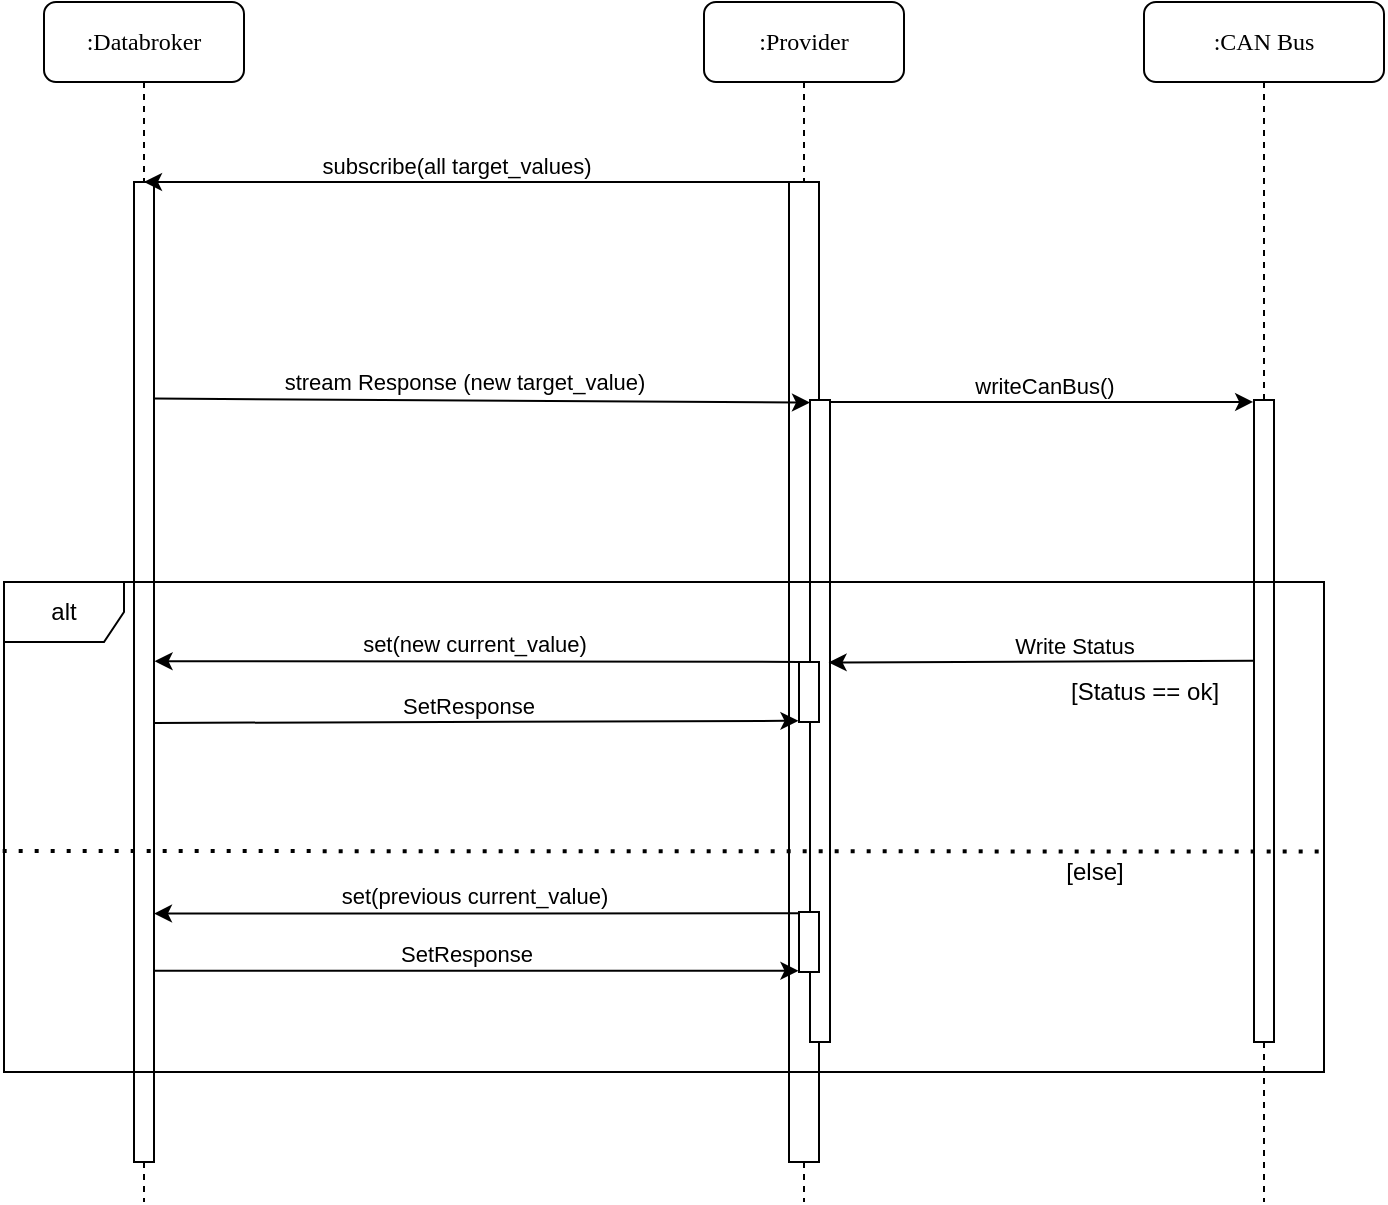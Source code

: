 <mxfile version="24.2.8" type="device">
  <diagram name="Page-1" id="13e1069c-82ec-6db2-03f1-153e76fe0fe0">
    <mxGraphModel dx="2359" dy="693" grid="1" gridSize="10" guides="1" tooltips="1" connect="1" arrows="1" fold="1" page="1" pageScale="1" pageWidth="1100" pageHeight="850" background="none" math="0" shadow="0">
      <root>
        <mxCell id="0" />
        <mxCell id="1" parent="0" />
        <mxCell id="bi6dFwhKYBM0Y18AbogB-19" value=":Databroker" style="shape=umlLifeline;perimeter=lifelinePerimeter;whiteSpace=wrap;html=1;container=1;collapsible=0;recursiveResize=0;outlineConnect=0;rounded=1;shadow=0;comic=0;labelBackgroundColor=none;strokeWidth=1;fontFamily=Verdana;fontSize=12;align=center;" parent="1" vertex="1">
          <mxGeometry x="10" y="10" width="100" height="600" as="geometry" />
        </mxCell>
        <mxCell id="bi6dFwhKYBM0Y18AbogB-20" value="" style="html=1;points=[];perimeter=orthogonalPerimeter;rounded=0;shadow=0;comic=0;labelBackgroundColor=none;strokeWidth=1;fontFamily=Verdana;fontSize=12;align=center;" parent="bi6dFwhKYBM0Y18AbogB-19" vertex="1">
          <mxGeometry x="45" y="90" width="10" height="490" as="geometry" />
        </mxCell>
        <mxCell id="bi6dFwhKYBM0Y18AbogB-21" value=":Provider" style="shape=umlLifeline;perimeter=lifelinePerimeter;whiteSpace=wrap;html=1;container=1;collapsible=0;recursiveResize=0;outlineConnect=0;rounded=1;shadow=0;comic=0;labelBackgroundColor=none;strokeWidth=1;fontFamily=Verdana;fontSize=12;align=center;" parent="1" vertex="1">
          <mxGeometry x="340" y="10" width="100" height="600" as="geometry" />
        </mxCell>
        <mxCell id="bi6dFwhKYBM0Y18AbogB-22" value="" style="html=1;points=[];perimeter=orthogonalPerimeter;rounded=0;shadow=0;comic=0;labelBackgroundColor=none;strokeWidth=1;fontFamily=Verdana;fontSize=12;align=center;" parent="bi6dFwhKYBM0Y18AbogB-21" vertex="1">
          <mxGeometry x="42.5" y="90" width="15" height="490" as="geometry" />
        </mxCell>
        <mxCell id="bi6dFwhKYBM0Y18AbogB-23" value="" style="html=1;points=[];perimeter=orthogonalPerimeter;rounded=0;shadow=0;comic=0;labelBackgroundColor=none;strokeWidth=1;fontFamily=Verdana;fontSize=12;align=center;" parent="bi6dFwhKYBM0Y18AbogB-21" vertex="1">
          <mxGeometry x="53" y="199" width="10" height="321" as="geometry" />
        </mxCell>
        <mxCell id="bi6dFwhKYBM0Y18AbogB-66" value="" style="html=1;points=[];perimeter=orthogonalPerimeter;rounded=0;shadow=0;comic=0;labelBackgroundColor=none;strokeWidth=1;fontFamily=Verdana;fontSize=12;align=center;" parent="bi6dFwhKYBM0Y18AbogB-21" vertex="1">
          <mxGeometry x="47.5" y="330" width="10" height="30" as="geometry" />
        </mxCell>
        <mxCell id="bi6dFwhKYBM0Y18AbogB-34" value="" style="endArrow=classic;html=1;rounded=0;exitX=0.041;exitY=0;exitDx=0;exitDy=0;exitPerimeter=0;" parent="1" source="bi6dFwhKYBM0Y18AbogB-22" target="bi6dFwhKYBM0Y18AbogB-19" edge="1">
          <mxGeometry width="50" height="50" relative="1" as="geometry">
            <mxPoint x="180" y="220" as="sourcePoint" />
            <mxPoint x="230" y="170" as="targetPoint" />
          </mxGeometry>
        </mxCell>
        <mxCell id="bi6dFwhKYBM0Y18AbogB-35" value="subscribe(all target_values)" style="edgeLabel;html=1;align=center;verticalAlign=middle;resizable=0;points=[];" parent="bi6dFwhKYBM0Y18AbogB-34" vertex="1" connectable="0">
          <mxGeometry x="0.036" y="-1" relative="1" as="geometry">
            <mxPoint y="-7" as="offset" />
          </mxGeometry>
        </mxCell>
        <mxCell id="bi6dFwhKYBM0Y18AbogB-39" value=":CAN Bus" style="shape=umlLifeline;perimeter=lifelinePerimeter;whiteSpace=wrap;html=1;container=1;collapsible=0;recursiveResize=0;outlineConnect=0;rounded=1;shadow=0;comic=0;labelBackgroundColor=none;strokeWidth=1;fontFamily=Verdana;fontSize=12;align=center;" parent="1" vertex="1">
          <mxGeometry x="560" y="10" width="120" height="600" as="geometry" />
        </mxCell>
        <mxCell id="bi6dFwhKYBM0Y18AbogB-40" value="" style="html=1;points=[];perimeter=orthogonalPerimeter;rounded=0;shadow=0;comic=0;labelBackgroundColor=none;strokeWidth=1;fontFamily=Verdana;fontSize=12;align=center;" parent="bi6dFwhKYBM0Y18AbogB-39" vertex="1">
          <mxGeometry x="55" y="199" width="10" height="321" as="geometry" />
        </mxCell>
        <mxCell id="bi6dFwhKYBM0Y18AbogB-61" value="alt" style="shape=umlFrame;whiteSpace=wrap;html=1;pointerEvents=0;" parent="bi6dFwhKYBM0Y18AbogB-39" vertex="1">
          <mxGeometry x="-570" y="290" width="660" height="245" as="geometry" />
        </mxCell>
        <mxCell id="bi6dFwhKYBM0Y18AbogB-64" value="" style="endArrow=none;dashed=1;html=1;dashPattern=1 3;strokeWidth=2;rounded=0;exitX=-0.001;exitY=0.549;exitDx=0;exitDy=0;exitPerimeter=0;entryX=1;entryY=0.55;entryDx=0;entryDy=0;entryPerimeter=0;" parent="bi6dFwhKYBM0Y18AbogB-39" source="bi6dFwhKYBM0Y18AbogB-61" target="bi6dFwhKYBM0Y18AbogB-61" edge="1">
          <mxGeometry width="50" height="50" relative="1" as="geometry">
            <mxPoint x="-310" y="290" as="sourcePoint" />
            <mxPoint x="-260" y="240" as="targetPoint" />
          </mxGeometry>
        </mxCell>
        <mxCell id="bi6dFwhKYBM0Y18AbogB-68" value="[else]" style="text;html=1;align=center;verticalAlign=middle;resizable=0;points=[];autosize=1;strokeColor=none;fillColor=none;" parent="bi6dFwhKYBM0Y18AbogB-39" vertex="1">
          <mxGeometry x="-50" y="420" width="50" height="30" as="geometry" />
        </mxCell>
        <mxCell id="bi6dFwhKYBM0Y18AbogB-41" value="" style="endArrow=classic;html=1;rounded=0;entryX=0;entryY=0.004;entryDx=0;entryDy=0;entryPerimeter=0;exitX=1.006;exitY=0.221;exitDx=0;exitDy=0;exitPerimeter=0;" parent="1" source="bi6dFwhKYBM0Y18AbogB-20" target="bi6dFwhKYBM0Y18AbogB-23" edge="1">
          <mxGeometry width="50" height="50" relative="1" as="geometry">
            <mxPoint x="70" y="210" as="sourcePoint" />
            <mxPoint x="150" y="140" as="targetPoint" />
          </mxGeometry>
        </mxCell>
        <mxCell id="bi6dFwhKYBM0Y18AbogB-42" value="stream Response (new target_value)" style="edgeLabel;html=1;align=center;verticalAlign=middle;resizable=0;points=[];" parent="bi6dFwhKYBM0Y18AbogB-41" vertex="1" connectable="0">
          <mxGeometry x="-0.176" y="2" relative="1" as="geometry">
            <mxPoint x="20" y="-7" as="offset" />
          </mxGeometry>
        </mxCell>
        <mxCell id="bi6dFwhKYBM0Y18AbogB-43" value="" style="endArrow=classic;html=1;rounded=0;exitX=0.973;exitY=0.003;exitDx=0;exitDy=0;exitPerimeter=0;entryX=-0.042;entryY=0.003;entryDx=0;entryDy=0;entryPerimeter=0;" parent="1" source="bi6dFwhKYBM0Y18AbogB-23" target="bi6dFwhKYBM0Y18AbogB-40" edge="1">
          <mxGeometry width="50" height="50" relative="1" as="geometry">
            <mxPoint x="403" y="191" as="sourcePoint" />
            <mxPoint x="731" y="190" as="targetPoint" />
          </mxGeometry>
        </mxCell>
        <mxCell id="bi6dFwhKYBM0Y18AbogB-44" value="writeCanBus()" style="edgeLabel;html=1;align=center;verticalAlign=middle;resizable=0;points=[];" parent="bi6dFwhKYBM0Y18AbogB-43" vertex="1" connectable="0">
          <mxGeometry x="0.013" y="-2" relative="1" as="geometry">
            <mxPoint y="-10" as="offset" />
          </mxGeometry>
        </mxCell>
        <mxCell id="bi6dFwhKYBM0Y18AbogB-45" value="" style="endArrow=classic;html=1;rounded=0;exitX=-0.021;exitY=1.002;exitDx=0;exitDy=0;exitPerimeter=0;entryX=0.023;entryY=0.141;entryDx=0;entryDy=0;entryPerimeter=0;" parent="1" edge="1">
          <mxGeometry width="50" height="50" relative="1" as="geometry">
            <mxPoint x="614.79" y="339.322" as="sourcePoint" />
            <mxPoint x="402.3" y="340.23" as="targetPoint" />
          </mxGeometry>
        </mxCell>
        <mxCell id="bi6dFwhKYBM0Y18AbogB-46" value="Write Status" style="edgeLabel;html=1;align=center;verticalAlign=middle;resizable=0;points=[];" parent="bi6dFwhKYBM0Y18AbogB-45" vertex="1" connectable="0">
          <mxGeometry x="-0.122" relative="1" as="geometry">
            <mxPoint x="3" y="-8" as="offset" />
          </mxGeometry>
        </mxCell>
        <mxCell id="bi6dFwhKYBM0Y18AbogB-47" value="" style="endArrow=classic;html=1;rounded=0;exitX=-0.004;exitY=-0.002;exitDx=0;exitDy=0;exitPerimeter=0;entryX=1.029;entryY=0.489;entryDx=0;entryDy=0;entryPerimeter=0;" parent="1" source="bi6dFwhKYBM0Y18AbogB-66" target="bi6dFwhKYBM0Y18AbogB-20" edge="1">
          <mxGeometry width="50" height="50" relative="1" as="geometry">
            <mxPoint x="392.43" y="513.66" as="sourcePoint" />
            <mxPoint x="64.96" y="512.9" as="targetPoint" />
          </mxGeometry>
        </mxCell>
        <mxCell id="bi6dFwhKYBM0Y18AbogB-48" value="set(new current_value)" style="edgeLabel;html=1;align=center;verticalAlign=middle;resizable=0;points=[];" parent="bi6dFwhKYBM0Y18AbogB-47" vertex="1" connectable="0">
          <mxGeometry x="0.338" y="2" relative="1" as="geometry">
            <mxPoint x="53" y="-11" as="offset" />
          </mxGeometry>
        </mxCell>
        <mxCell id="bi6dFwhKYBM0Y18AbogB-49" value="" style="endArrow=classic;html=1;rounded=0;entryX=-0.027;entryY=0.947;entryDx=0;entryDy=0;entryPerimeter=0;exitX=1.03;exitY=0.552;exitDx=0;exitDy=0;exitPerimeter=0;" parent="1" source="bi6dFwhKYBM0Y18AbogB-20" edge="1">
          <mxGeometry width="50" height="50" relative="1" as="geometry">
            <mxPoint x="64.97" y="369.34" as="sourcePoint" />
            <mxPoint x="387.23" y="369.41" as="targetPoint" />
          </mxGeometry>
        </mxCell>
        <mxCell id="bi6dFwhKYBM0Y18AbogB-50" value="SetResponse" style="edgeLabel;html=1;align=center;verticalAlign=middle;resizable=0;points=[];" parent="bi6dFwhKYBM0Y18AbogB-49" vertex="1" connectable="0">
          <mxGeometry x="-0.031" y="-3" relative="1" as="geometry">
            <mxPoint y="-11" as="offset" />
          </mxGeometry>
        </mxCell>
        <mxCell id="bi6dFwhKYBM0Y18AbogB-69" value="" style="endArrow=classic;html=1;rounded=0;exitX=-0.022;exitY=0.017;exitDx=0;exitDy=0;exitPerimeter=0;entryX=0.998;entryY=0.522;entryDx=0;entryDy=0;entryPerimeter=0;" parent="1" edge="1">
          <mxGeometry width="50" height="50" relative="1" as="geometry">
            <mxPoint x="387.28" y="465.68" as="sourcePoint" />
            <mxPoint x="64.98" y="465.78" as="targetPoint" />
          </mxGeometry>
        </mxCell>
        <mxCell id="bi6dFwhKYBM0Y18AbogB-70" value="set(previous current_value)" style="edgeLabel;html=1;align=center;verticalAlign=middle;resizable=0;points=[];" parent="bi6dFwhKYBM0Y18AbogB-69" vertex="1" connectable="0">
          <mxGeometry x="0.338" y="2" relative="1" as="geometry">
            <mxPoint x="53" y="-11" as="offset" />
          </mxGeometry>
        </mxCell>
        <mxCell id="bi6dFwhKYBM0Y18AbogB-72" value="" style="html=1;points=[];perimeter=orthogonalPerimeter;rounded=0;shadow=0;comic=0;labelBackgroundColor=none;strokeWidth=1;fontFamily=Verdana;fontSize=12;align=center;" parent="1" vertex="1">
          <mxGeometry x="387.5" y="465" width="10" height="30" as="geometry" />
        </mxCell>
        <mxCell id="bi6dFwhKYBM0Y18AbogB-73" value="" style="endArrow=classic;html=1;rounded=0;entryX=-0.027;entryY=0.947;entryDx=0;entryDy=0;entryPerimeter=0;exitX=0.997;exitY=0.466;exitDx=0;exitDy=0;exitPerimeter=0;" parent="1" edge="1">
          <mxGeometry width="50" height="50" relative="1" as="geometry">
            <mxPoint x="64.97" y="494.34" as="sourcePoint" />
            <mxPoint x="387.23" y="494.41" as="targetPoint" />
          </mxGeometry>
        </mxCell>
        <mxCell id="bi6dFwhKYBM0Y18AbogB-74" value="SetResponse" style="edgeLabel;html=1;align=center;verticalAlign=middle;resizable=0;points=[];" parent="bi6dFwhKYBM0Y18AbogB-73" vertex="1" connectable="0">
          <mxGeometry x="-0.031" y="-3" relative="1" as="geometry">
            <mxPoint y="-12" as="offset" />
          </mxGeometry>
        </mxCell>
        <mxCell id="bi6dFwhKYBM0Y18AbogB-75" value="[Status == ok]" style="text;html=1;align=center;verticalAlign=middle;resizable=0;points=[];autosize=1;strokeColor=none;fillColor=none;" parent="1" vertex="1">
          <mxGeometry x="510" y="340" width="100" height="30" as="geometry" />
        </mxCell>
      </root>
    </mxGraphModel>
  </diagram>
</mxfile>
